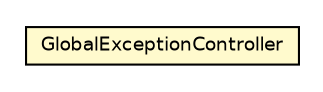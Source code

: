 #!/usr/local/bin/dot
#
# Class diagram 
# Generated by UMLGraph version R5_6-24-gf6e263 (http://www.umlgraph.org/)
#

digraph G {
	edge [fontname="Helvetica",fontsize=10,labelfontname="Helvetica",labelfontsize=10];
	node [fontname="Helvetica",fontsize=10,shape=plaintext];
	nodesep=0.25;
	ranksep=0.5;
	// net.ljcomputing.core.controler.GlobalExceptionController
	c2049 [label=<<table title="net.ljcomputing.core.controler.GlobalExceptionController" border="0" cellborder="1" cellspacing="0" cellpadding="2" port="p" bgcolor="lemonChiffon" href="./GlobalExceptionController.html">
		<tr><td><table border="0" cellspacing="0" cellpadding="1">
<tr><td align="center" balign="center"> GlobalExceptionController </td></tr>
		</table></td></tr>
		</table>>, URL="./GlobalExceptionController.html", fontname="Helvetica", fontcolor="black", fontsize=9.0];
}

